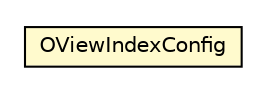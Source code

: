 #!/usr/local/bin/dot
#
# Class diagram 
# Generated by UMLGraph version R5_6-24-gf6e263 (http://www.umlgraph.org/)
#

digraph G {
	edge [fontname="Helvetica",fontsize=10,labelfontname="Helvetica",labelfontsize=10];
	node [fontname="Helvetica",fontsize=10,shape=plaintext];
	nodesep=0.25;
	ranksep=0.5;
	// com.orientechnologies.orient.core.metadata.schema.OViewConfig.OViewIndexConfig
	c7855818 [label=<<table title="com.orientechnologies.orient.core.metadata.schema.OViewConfig.OViewIndexConfig" border="0" cellborder="1" cellspacing="0" cellpadding="2" port="p" bgcolor="lemonChiffon" href="./OViewConfig.OViewIndexConfig.html">
		<tr><td><table border="0" cellspacing="0" cellpadding="1">
<tr><td align="center" balign="center"> OViewIndexConfig </td></tr>
		</table></td></tr>
		</table>>, URL="./OViewConfig.OViewIndexConfig.html", fontname="Helvetica", fontcolor="black", fontsize=10.0];
}

